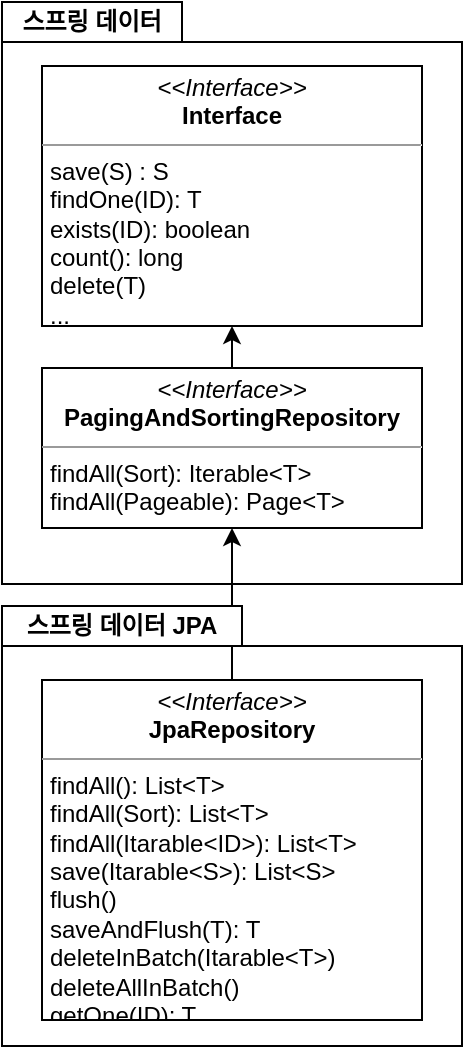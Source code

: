 <mxfile version="14.2.4" type="github">
  <diagram id="w_mACMPUVcxpyQdZT-Rl" name="Page-1">
    <mxGraphModel dx="371" dy="526" grid="0" gridSize="10" guides="1" tooltips="1" connect="1" arrows="1" fold="1" page="1" pageScale="1" pageWidth="827" pageHeight="1169" math="0" shadow="0">
      <root>
        <mxCell id="0" />
        <mxCell id="1" parent="0" />
        <mxCell id="IVxutwjvFwoOg6WLLzG6-7" value="" style="rounded=0;whiteSpace=wrap;html=1;" vertex="1" parent="1">
          <mxGeometry x="190" y="592" width="230" height="200" as="geometry" />
        </mxCell>
        <mxCell id="IVxutwjvFwoOg6WLLzG6-6" value="" style="rounded=0;whiteSpace=wrap;html=1;" vertex="1" parent="1">
          <mxGeometry x="190" y="290" width="230" height="271" as="geometry" />
        </mxCell>
        <mxCell id="IVxutwjvFwoOg6WLLzG6-2" value="&lt;p style=&quot;margin: 0px ; margin-top: 4px ; text-align: center&quot;&gt;&lt;i&gt;&amp;lt;&amp;lt;Interface&amp;gt;&amp;gt;&lt;/i&gt;&lt;br&gt;&lt;b&gt;Interface&lt;/b&gt;&lt;/p&gt;&lt;hr size=&quot;1&quot;&gt;&lt;p style=&quot;margin: 0px ; margin-left: 4px&quot;&gt;save(S) : S&lt;/p&gt;&lt;p style=&quot;margin: 0px ; margin-left: 4px&quot;&gt;findOne(ID): T&lt;/p&gt;&lt;p style=&quot;margin: 0px ; margin-left: 4px&quot;&gt;exists(ID): boolean&lt;/p&gt;&lt;p style=&quot;margin: 0px ; margin-left: 4px&quot;&gt;count(): long&lt;/p&gt;&lt;p style=&quot;margin: 0px ; margin-left: 4px&quot;&gt;delete(T)&lt;/p&gt;&lt;p style=&quot;margin: 0px ; margin-left: 4px&quot;&gt;...&lt;/p&gt;" style="verticalAlign=top;align=left;overflow=fill;fontSize=12;fontFamily=Helvetica;html=1;" vertex="1" parent="1">
          <mxGeometry x="210" y="302" width="190" height="130" as="geometry" />
        </mxCell>
        <mxCell id="IVxutwjvFwoOg6WLLzG6-13" style="edgeStyle=orthogonalEdgeStyle;rounded=0;orthogonalLoop=1;jettySize=auto;html=1;" edge="1" parent="1" source="IVxutwjvFwoOg6WLLzG6-3" target="IVxutwjvFwoOg6WLLzG6-4">
          <mxGeometry relative="1" as="geometry" />
        </mxCell>
        <mxCell id="IVxutwjvFwoOg6WLLzG6-3" value="&lt;p style=&quot;margin: 0px ; margin-top: 4px ; text-align: center&quot;&gt;&lt;i&gt;&amp;lt;&amp;lt;Interface&amp;gt;&amp;gt;&lt;/i&gt;&lt;br&gt;&lt;b&gt;JpaRepository&lt;/b&gt;&lt;/p&gt;&lt;hr size=&quot;1&quot;&gt;&lt;p style=&quot;margin: 0px ; margin-left: 4px&quot;&gt;findAll(): List&amp;lt;T&amp;gt;&lt;/p&gt;&lt;p style=&quot;margin: 0px ; margin-left: 4px&quot;&gt;findAll(Sort): List&amp;lt;T&amp;gt;&lt;/p&gt;&lt;p style=&quot;margin: 0px ; margin-left: 4px&quot;&gt;findAll(Itarable&amp;lt;ID&amp;gt;): List&amp;lt;T&amp;gt;&lt;/p&gt;&lt;p style=&quot;margin: 0px ; margin-left: 4px&quot;&gt;save(Itarable&amp;lt;S&amp;gt;): List&amp;lt;S&amp;gt;&lt;/p&gt;&lt;p style=&quot;margin: 0px ; margin-left: 4px&quot;&gt;flush()&lt;/p&gt;&lt;p style=&quot;margin: 0px ; margin-left: 4px&quot;&gt;saveAndFlush(T): T&lt;/p&gt;&lt;p style=&quot;margin: 0px ; margin-left: 4px&quot;&gt;deleteInBatch(Itarable&amp;lt;T&amp;gt;)&lt;/p&gt;&lt;p style=&quot;margin: 0px ; margin-left: 4px&quot;&gt;deleteAllInBatch()&lt;/p&gt;&lt;p style=&quot;margin: 0px ; margin-left: 4px&quot;&gt;getOne(ID): T&lt;/p&gt;" style="verticalAlign=top;align=left;overflow=fill;fontSize=12;fontFamily=Helvetica;html=1;" vertex="1" parent="1">
          <mxGeometry x="210" y="609" width="190" height="170" as="geometry" />
        </mxCell>
        <mxCell id="IVxutwjvFwoOg6WLLzG6-10" style="edgeStyle=orthogonalEdgeStyle;rounded=0;orthogonalLoop=1;jettySize=auto;html=1;entryX=0.5;entryY=1;entryDx=0;entryDy=0;" edge="1" parent="1" source="IVxutwjvFwoOg6WLLzG6-4" target="IVxutwjvFwoOg6WLLzG6-2">
          <mxGeometry relative="1" as="geometry" />
        </mxCell>
        <mxCell id="IVxutwjvFwoOg6WLLzG6-4" value="&lt;p style=&quot;margin: 0px ; margin-top: 4px ; text-align: center&quot;&gt;&lt;i&gt;&amp;lt;&amp;lt;Interface&amp;gt;&amp;gt;&lt;/i&gt;&lt;br&gt;&lt;b&gt;PagingAndSortingRepository&lt;/b&gt;&lt;/p&gt;&lt;hr size=&quot;1&quot;&gt;&lt;p style=&quot;margin: 0px ; margin-left: 4px&quot;&gt;findAll(Sort): Iterable&amp;lt;T&amp;gt;&lt;/p&gt;&lt;p style=&quot;margin: 0px ; margin-left: 4px&quot;&gt;findAll(Pageable): Page&amp;lt;T&amp;gt;&lt;/p&gt;" style="verticalAlign=top;align=left;overflow=fill;fontSize=12;fontFamily=Helvetica;html=1;" vertex="1" parent="1">
          <mxGeometry x="210" y="453" width="190" height="80" as="geometry" />
        </mxCell>
        <mxCell id="IVxutwjvFwoOg6WLLzG6-8" value="스프링 데이터" style="rounded=0;whiteSpace=wrap;html=1;fontStyle=1" vertex="1" parent="1">
          <mxGeometry x="190" y="270" width="90" height="20" as="geometry" />
        </mxCell>
        <mxCell id="IVxutwjvFwoOg6WLLzG6-9" value="스프링 데이터 JPA" style="rounded=0;whiteSpace=wrap;html=1;fontStyle=1" vertex="1" parent="1">
          <mxGeometry x="190" y="572" width="120" height="20" as="geometry" />
        </mxCell>
      </root>
    </mxGraphModel>
  </diagram>
</mxfile>
